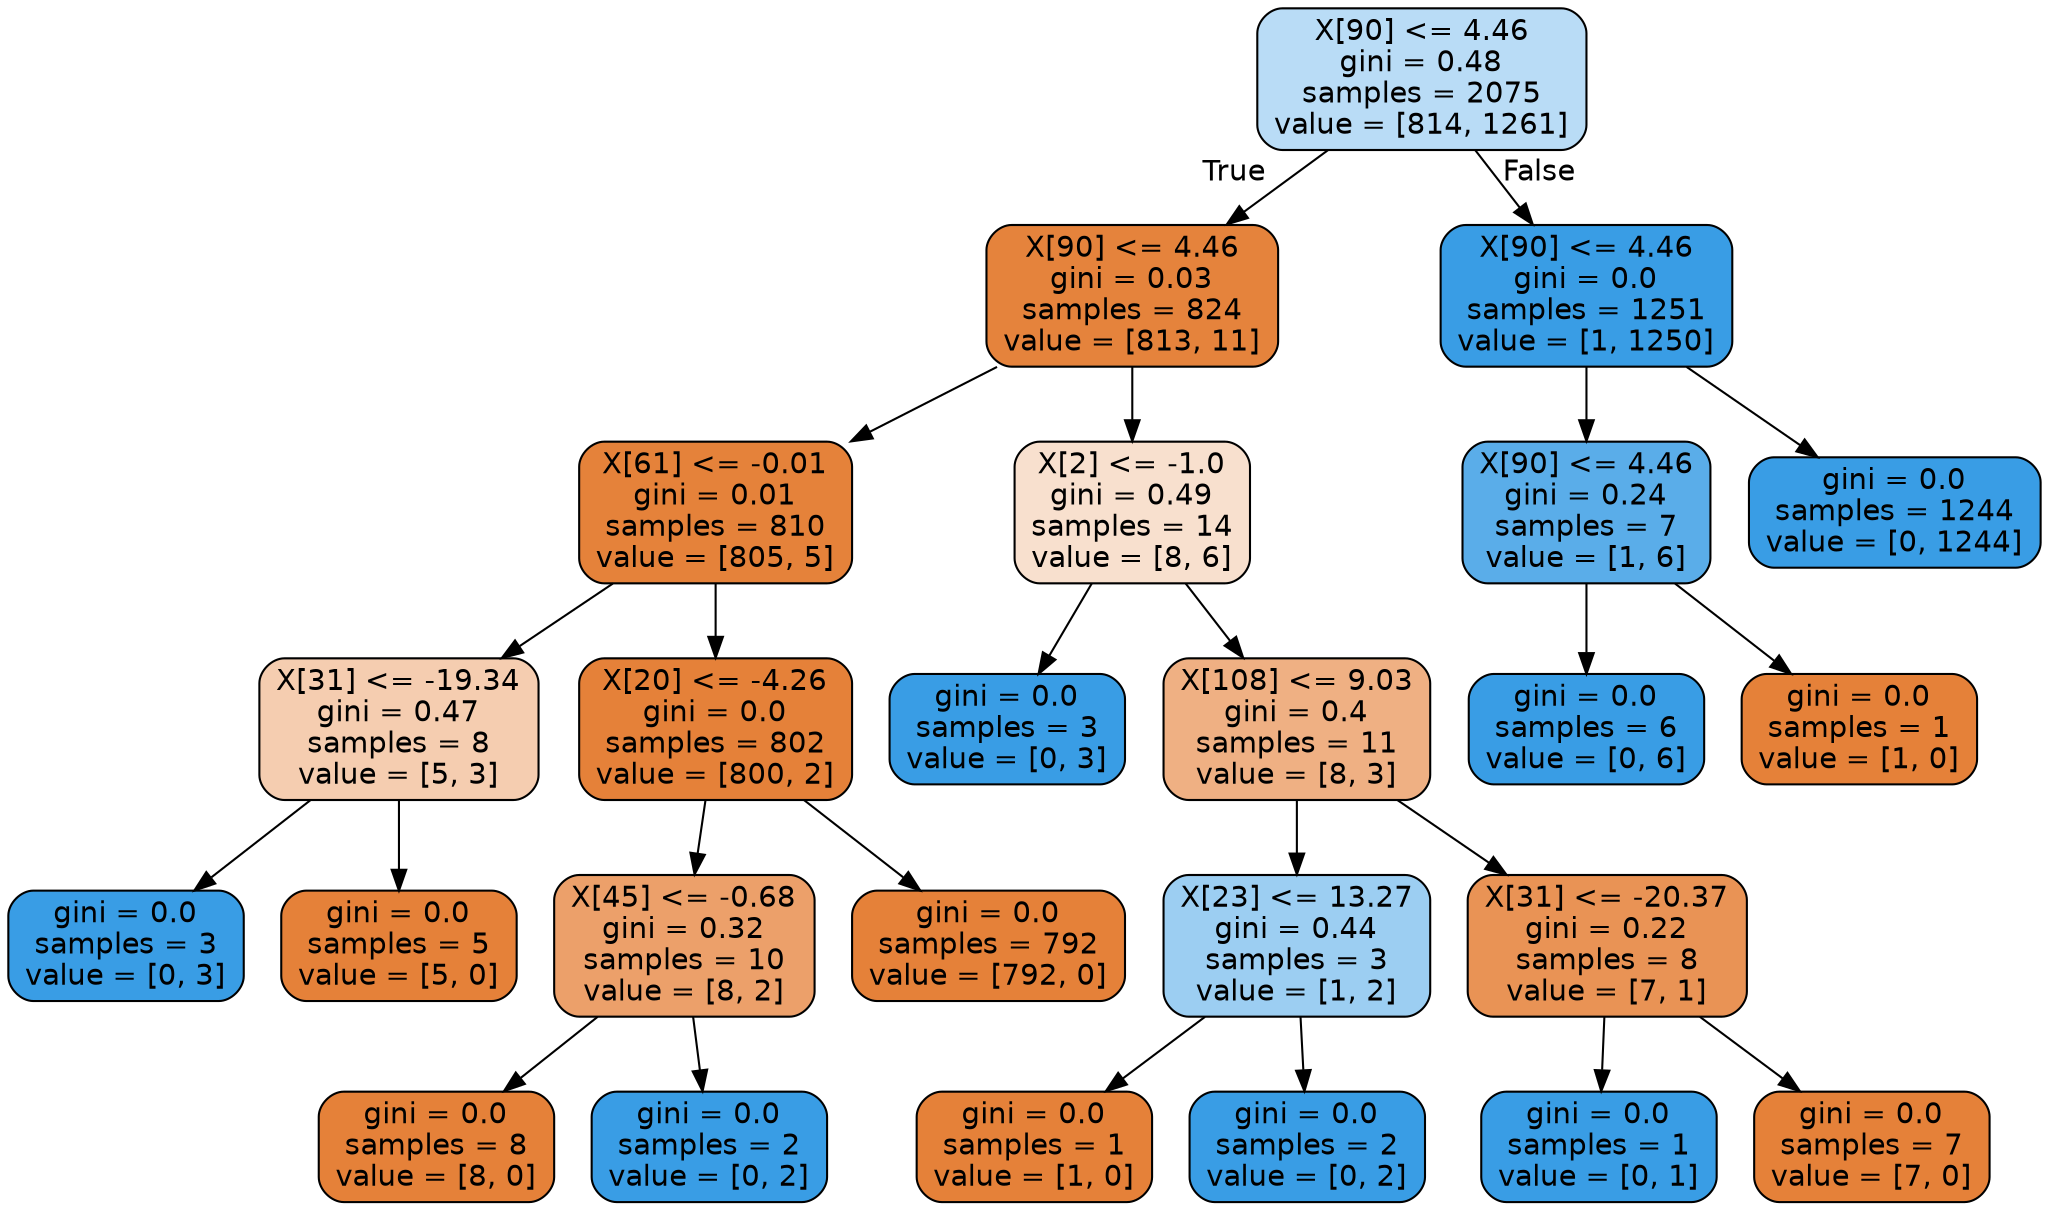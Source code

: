 digraph Tree {
node [shape=box, style="filled, rounded", color="black", fontname=helvetica] ;
edge [fontname=helvetica] ;
0 [label="X[90] <= 4.46\ngini = 0.48\nsamples = 2075\nvalue = [814, 1261]", fillcolor="#b9dcf6"] ;
1 [label="X[90] <= 4.46\ngini = 0.03\nsamples = 824\nvalue = [813, 11]", fillcolor="#e5833c"] ;
0 -> 1 [labeldistance=2.5, labelangle=45, headlabel="True"] ;
2 [label="X[61] <= -0.01\ngini = 0.01\nsamples = 810\nvalue = [805, 5]", fillcolor="#e5823a"] ;
1 -> 2 ;
3 [label="X[31] <= -19.34\ngini = 0.47\nsamples = 8\nvalue = [5, 3]", fillcolor="#f5cdb0"] ;
2 -> 3 ;
4 [label="gini = 0.0\nsamples = 3\nvalue = [0, 3]", fillcolor="#399de5"] ;
3 -> 4 ;
5 [label="gini = 0.0\nsamples = 5\nvalue = [5, 0]", fillcolor="#e58139"] ;
3 -> 5 ;
6 [label="X[20] <= -4.26\ngini = 0.0\nsamples = 802\nvalue = [800, 2]", fillcolor="#e58139"] ;
2 -> 6 ;
7 [label="X[45] <= -0.68\ngini = 0.32\nsamples = 10\nvalue = [8, 2]", fillcolor="#eca06a"] ;
6 -> 7 ;
8 [label="gini = 0.0\nsamples = 8\nvalue = [8, 0]", fillcolor="#e58139"] ;
7 -> 8 ;
9 [label="gini = 0.0\nsamples = 2\nvalue = [0, 2]", fillcolor="#399de5"] ;
7 -> 9 ;
10 [label="gini = 0.0\nsamples = 792\nvalue = [792, 0]", fillcolor="#e58139"] ;
6 -> 10 ;
11 [label="X[2] <= -1.0\ngini = 0.49\nsamples = 14\nvalue = [8, 6]", fillcolor="#f8e0ce"] ;
1 -> 11 ;
12 [label="gini = 0.0\nsamples = 3\nvalue = [0, 3]", fillcolor="#399de5"] ;
11 -> 12 ;
13 [label="X[108] <= 9.03\ngini = 0.4\nsamples = 11\nvalue = [8, 3]", fillcolor="#efb083"] ;
11 -> 13 ;
14 [label="X[23] <= 13.27\ngini = 0.44\nsamples = 3\nvalue = [1, 2]", fillcolor="#9ccef2"] ;
13 -> 14 ;
15 [label="gini = 0.0\nsamples = 1\nvalue = [1, 0]", fillcolor="#e58139"] ;
14 -> 15 ;
16 [label="gini = 0.0\nsamples = 2\nvalue = [0, 2]", fillcolor="#399de5"] ;
14 -> 16 ;
17 [label="X[31] <= -20.37\ngini = 0.22\nsamples = 8\nvalue = [7, 1]", fillcolor="#e99355"] ;
13 -> 17 ;
18 [label="gini = 0.0\nsamples = 1\nvalue = [0, 1]", fillcolor="#399de5"] ;
17 -> 18 ;
19 [label="gini = 0.0\nsamples = 7\nvalue = [7, 0]", fillcolor="#e58139"] ;
17 -> 19 ;
20 [label="X[90] <= 4.46\ngini = 0.0\nsamples = 1251\nvalue = [1, 1250]", fillcolor="#399de5"] ;
0 -> 20 [labeldistance=2.5, labelangle=-45, headlabel="False"] ;
21 [label="X[90] <= 4.46\ngini = 0.24\nsamples = 7\nvalue = [1, 6]", fillcolor="#5aade9"] ;
20 -> 21 ;
22 [label="gini = 0.0\nsamples = 6\nvalue = [0, 6]", fillcolor="#399de5"] ;
21 -> 22 ;
23 [label="gini = 0.0\nsamples = 1\nvalue = [1, 0]", fillcolor="#e58139"] ;
21 -> 23 ;
24 [label="gini = 0.0\nsamples = 1244\nvalue = [0, 1244]", fillcolor="#399de5"] ;
20 -> 24 ;
}